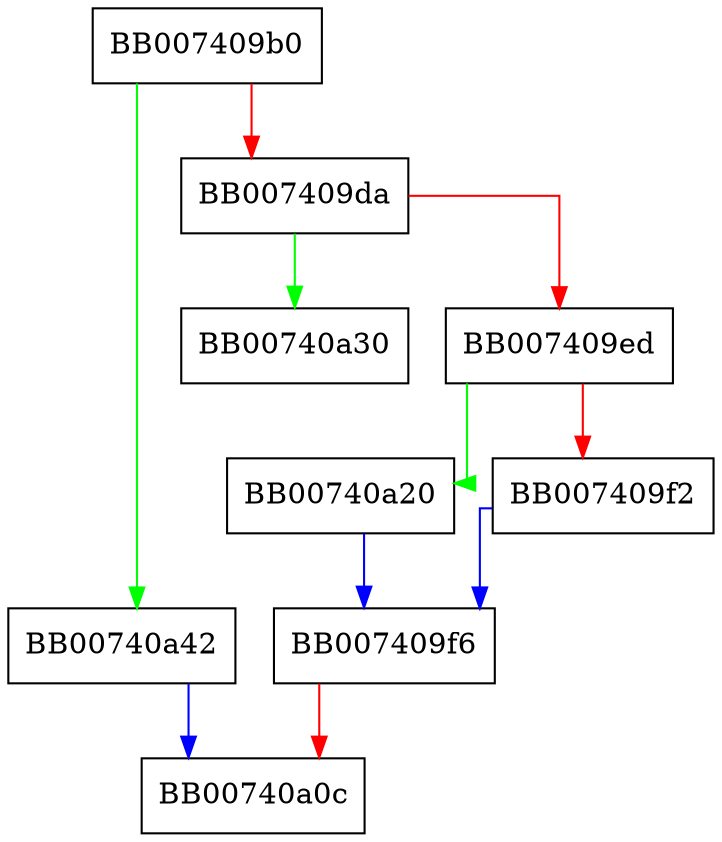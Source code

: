 digraph dlfcn_pathbyaddr {
  node [shape="box"];
  graph [splines=ortho];
  BB007409b0 -> BB00740a42 [color="green"];
  BB007409b0 -> BB007409da [color="red"];
  BB007409da -> BB00740a30 [color="green"];
  BB007409da -> BB007409ed [color="red"];
  BB007409ed -> BB00740a20 [color="green"];
  BB007409ed -> BB007409f2 [color="red"];
  BB007409f2 -> BB007409f6 [color="blue"];
  BB007409f6 -> BB00740a0c [color="red"];
  BB00740a20 -> BB007409f6 [color="blue"];
  BB00740a42 -> BB00740a0c [color="blue"];
}